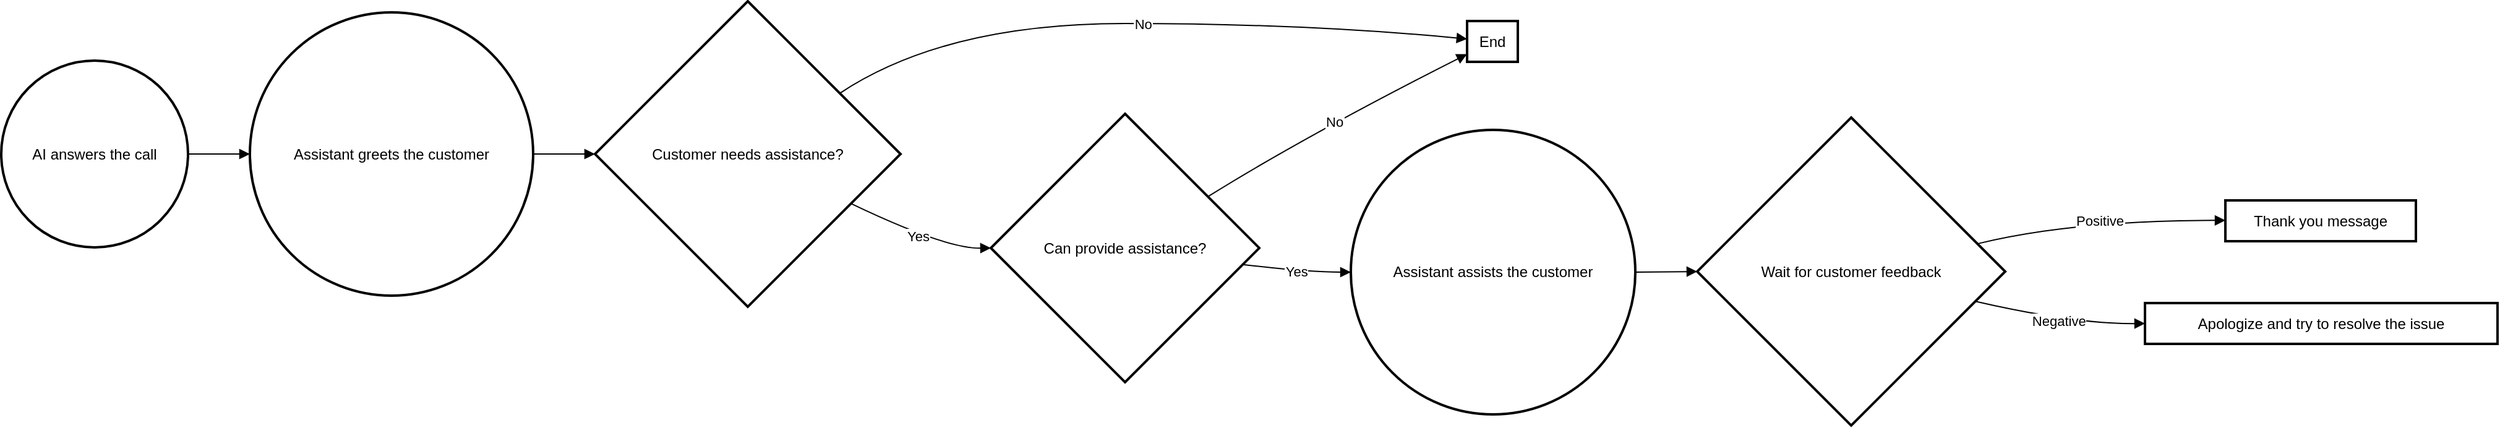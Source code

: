 <mxfile version="24.6.0" type="github">
  <diagram name="Page-1" id="xAoeFzbd6zt_nFD7JwP9">
    <mxGraphModel>
      <root>
        <mxCell id="0" />
        <mxCell id="1" parent="0" />
        <mxCell id="2" value="AI answers the call" style="ellipse;aspect=fixed;strokeWidth=2;whiteSpace=wrap;" vertex="1" parent="1">
          <mxGeometry y="48" width="151" height="151" as="geometry" />
        </mxCell>
        <mxCell id="3" value="Assistant greets the customer" style="ellipse;aspect=fixed;strokeWidth=2;whiteSpace=wrap;" vertex="1" parent="1">
          <mxGeometry x="201" y="9" width="229" height="229" as="geometry" />
        </mxCell>
        <mxCell id="4" value="Customer needs assistance?" style="rhombus;strokeWidth=2;whiteSpace=wrap;" vertex="1" parent="1">
          <mxGeometry x="480" width="247" height="247" as="geometry" />
        </mxCell>
        <mxCell id="5" value="Can provide assistance?" style="rhombus;strokeWidth=2;whiteSpace=wrap;" vertex="1" parent="1">
          <mxGeometry x="800" y="91" width="217" height="217" as="geometry" />
        </mxCell>
        <mxCell id="6" value="End" style="whiteSpace=wrap;strokeWidth=2;" vertex="1" parent="1">
          <mxGeometry x="1185" y="16" width="41" height="33" as="geometry" />
        </mxCell>
        <mxCell id="7" value="Assistant assists the customer" style="ellipse;aspect=fixed;strokeWidth=2;whiteSpace=wrap;" vertex="1" parent="1">
          <mxGeometry x="1091" y="104" width="230" height="230" as="geometry" />
        </mxCell>
        <mxCell id="8" value="Wait for customer feedback" style="rhombus;strokeWidth=2;whiteSpace=wrap;" vertex="1" parent="1">
          <mxGeometry x="1371" y="94" width="249" height="249" as="geometry" />
        </mxCell>
        <mxCell id="9" value="Thank you message" style="whiteSpace=wrap;strokeWidth=2;" vertex="1" parent="1">
          <mxGeometry x="1798" y="161" width="154" height="33" as="geometry" />
        </mxCell>
        <mxCell id="10" value="Apologize and try to resolve the issue" style="whiteSpace=wrap;strokeWidth=2;" vertex="1" parent="1">
          <mxGeometry x="1733" y="244" width="285" height="33" as="geometry" />
        </mxCell>
        <mxCell id="11" value="" style="curved=1;startArrow=none;endArrow=block;exitX=1;exitY=0.5;entryX=0;entryY=0.5;" edge="1" parent="1" source="2" target="3">
          <mxGeometry relative="1" as="geometry">
            <Array as="points" />
          </mxGeometry>
        </mxCell>
        <mxCell id="12" value="" style="curved=1;startArrow=none;endArrow=block;exitX=1;exitY=0.5;entryX=0;entryY=0.5;" edge="1" parent="1" source="3" target="4">
          <mxGeometry relative="1" as="geometry">
            <Array as="points" />
          </mxGeometry>
        </mxCell>
        <mxCell id="13" value="Yes" style="curved=1;startArrow=none;endArrow=block;exitX=1;exitY=0.74;entryX=0;entryY=0.5;" edge="1" parent="1" source="4" target="5">
          <mxGeometry relative="1" as="geometry">
            <Array as="points">
              <mxPoint x="763" y="200" />
            </Array>
          </mxGeometry>
        </mxCell>
        <mxCell id="14" value="No" style="curved=1;startArrow=none;endArrow=block;exitX=1;exitY=0.17;entryX=0;entryY=0.44;" edge="1" parent="1" source="4" target="6">
          <mxGeometry relative="1" as="geometry">
            <Array as="points">
              <mxPoint x="763" y="18" />
              <mxPoint x="1054" y="18" />
            </Array>
          </mxGeometry>
        </mxCell>
        <mxCell id="15" value="Yes" style="curved=1;startArrow=none;endArrow=block;exitX=1;exitY=0.57;entryX=0;entryY=0.5;" edge="1" parent="1" source="5" target="7">
          <mxGeometry relative="1" as="geometry">
            <Array as="points">
              <mxPoint x="1054" y="219" />
            </Array>
          </mxGeometry>
        </mxCell>
        <mxCell id="16" value="No" style="curved=1;startArrow=none;endArrow=block;exitX=1;exitY=0.19;entryX=0;entryY=0.81;" edge="1" parent="1" source="5" target="6">
          <mxGeometry relative="1" as="geometry">
            <Array as="points">
              <mxPoint x="1054" y="109" />
            </Array>
          </mxGeometry>
        </mxCell>
        <mxCell id="17" value="" style="curved=1;startArrow=none;endArrow=block;exitX=1;exitY=0.5;entryX=0;entryY=0.5;" edge="1" parent="1" source="7" target="8">
          <mxGeometry relative="1" as="geometry">
            <Array as="points" />
          </mxGeometry>
        </mxCell>
        <mxCell id="18" value="Positive" style="curved=1;startArrow=none;endArrow=block;exitX=1;exitY=0.39;entryX=0;entryY=0.49;" edge="1" parent="1" source="8" target="9">
          <mxGeometry relative="1" as="geometry">
            <Array as="points">
              <mxPoint x="1676" y="177" />
            </Array>
          </mxGeometry>
        </mxCell>
        <mxCell id="19" value="Negative" style="curved=1;startArrow=none;endArrow=block;exitX=1;exitY=0.62;entryX=0;entryY=0.5;" edge="1" parent="1" source="8" target="10">
          <mxGeometry relative="1" as="geometry">
            <Array as="points">
              <mxPoint x="1676" y="261" />
            </Array>
          </mxGeometry>
        </mxCell>
      </root>
    </mxGraphModel>
  </diagram>
</mxfile>
